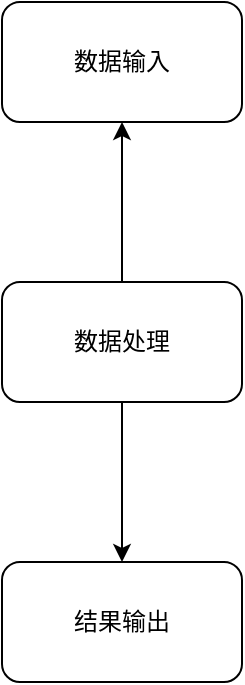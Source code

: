 <mxfile version="17.2.4" type="device"><diagram id="C5RBs43oDa-KdzZeNtuy" name="Page-1"><mxGraphModel dx="782" dy="475" grid="1" gridSize="10" guides="1" tooltips="1" connect="1" arrows="1" fold="1" page="1" pageScale="1" pageWidth="827" pageHeight="1169" math="0" shadow="0"><root><mxCell id="WIyWlLk6GJQsqaUBKTNV-0"/><mxCell id="WIyWlLk6GJQsqaUBKTNV-1" parent="WIyWlLk6GJQsqaUBKTNV-0"/><mxCell id="V4F2JrYVxHu0et_V-4lh-13" value="" style="edgeStyle=orthogonalEdgeStyle;rounded=0;orthogonalLoop=1;jettySize=auto;html=1;" edge="1" parent="WIyWlLk6GJQsqaUBKTNV-1" source="V4F2JrYVxHu0et_V-4lh-11" target="V4F2JrYVxHu0et_V-4lh-12"><mxGeometry relative="1" as="geometry"/></mxCell><mxCell id="V4F2JrYVxHu0et_V-4lh-15" value="" style="edgeStyle=orthogonalEdgeStyle;rounded=0;orthogonalLoop=1;jettySize=auto;html=1;" edge="1" parent="WIyWlLk6GJQsqaUBKTNV-1" source="V4F2JrYVxHu0et_V-4lh-11" target="V4F2JrYVxHu0et_V-4lh-14"><mxGeometry relative="1" as="geometry"/></mxCell><mxCell id="V4F2JrYVxHu0et_V-4lh-11" value="数据处理" style="rounded=1;whiteSpace=wrap;html=1;" vertex="1" parent="WIyWlLk6GJQsqaUBKTNV-1"><mxGeometry x="340" y="320" width="120" height="60" as="geometry"/></mxCell><mxCell id="V4F2JrYVxHu0et_V-4lh-12" value="数据输入" style="whiteSpace=wrap;html=1;rounded=1;" vertex="1" parent="WIyWlLk6GJQsqaUBKTNV-1"><mxGeometry x="340" y="180" width="120" height="60" as="geometry"/></mxCell><mxCell id="V4F2JrYVxHu0et_V-4lh-14" value="结果输出" style="whiteSpace=wrap;html=1;rounded=1;" vertex="1" parent="WIyWlLk6GJQsqaUBKTNV-1"><mxGeometry x="340" y="460" width="120" height="60" as="geometry"/></mxCell></root></mxGraphModel></diagram></mxfile>
